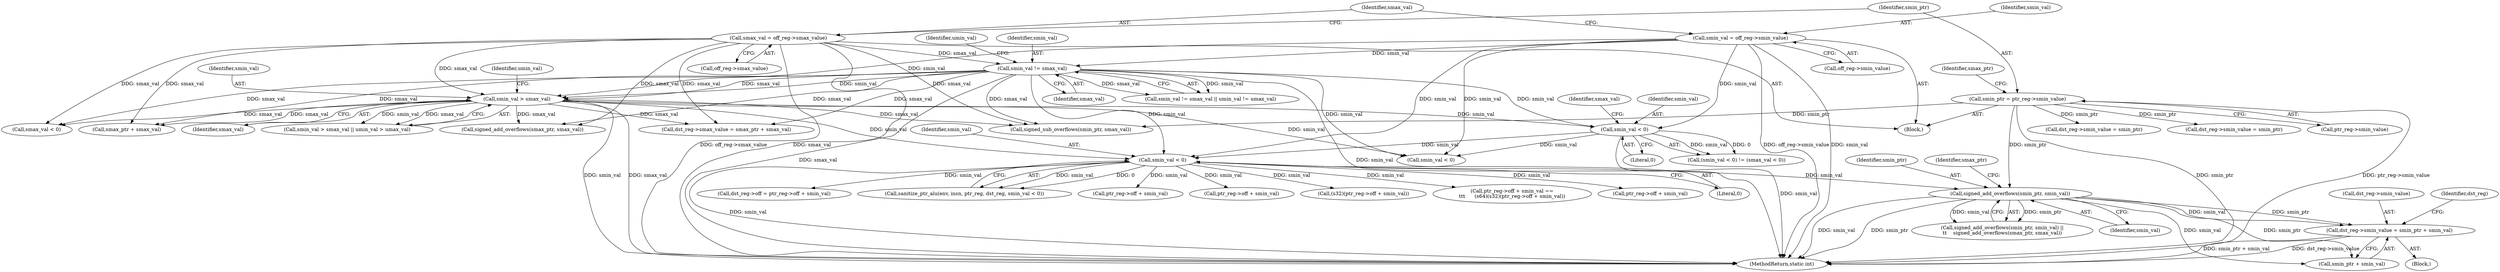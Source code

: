 digraph "0_linux_979d63d50c0c0f7bc537bf821e056cc9fe5abd38@integer" {
"1000475" [label="(Call,dst_reg->smin_value = smin_ptr + smin_val)"];
"1000456" [label="(Call,signed_add_overflows(smin_ptr, smin_val))"];
"1000168" [label="(Call,smin_ptr = ptr_reg->smin_value)"];
"1000377" [label="(Call,smin_val < 0)"];
"1000234" [label="(Call,smin_val != smax_val)"];
"1000156" [label="(Call,smin_val = off_reg->smin_value)"];
"1000162" [label="(Call,smax_val = off_reg->smax_value)"];
"1000312" [label="(Call,smin_val < 0)"];
"1000241" [label="(Call,smin_val > smax_val)"];
"1000482" [label="(Call,dst_reg->smax_value = smax_ptr + smax_val)"];
"1000236" [label="(Identifier,smax_val)"];
"1000175" [label="(Identifier,smax_ptr)"];
"1000242" [label="(Identifier,smin_val)"];
"1000691" [label="(Call,signed_sub_overflows(smin_ptr, smax_val))"];
"1000437" [label="(Call,dst_reg->off = ptr_reg->off + smin_val)"];
"1000486" [label="(Call,smax_ptr + smax_val)"];
"1000243" [label="(Identifier,smax_val)"];
"1000316" [label="(Identifier,smax_val)"];
"1000315" [label="(Call,smax_val < 0)"];
"1000475" [label="(Call,dst_reg->smin_value = smin_ptr + smin_val)"];
"1000311" [label="(Call,(smin_val < 0) != (smax_val < 0))"];
"1000314" [label="(Literal,0)"];
"1000372" [label="(Call,sanitize_ptr_alu(env, insn, ptr_reg, dst_reg, smin_val < 0))"];
"1000157" [label="(Identifier,smin_val)"];
"1000458" [label="(Identifier,smin_val)"];
"1000474" [label="(Block,)"];
"1000156" [label="(Call,smin_val = off_reg->smin_value)"];
"1000164" [label="(Call,off_reg->smax_value)"];
"1000457" [label="(Identifier,smin_ptr)"];
"1000479" [label="(Call,smin_ptr + smin_val)"];
"1000169" [label="(Identifier,smin_ptr)"];
"1000312" [label="(Call,smin_val < 0)"];
"1000460" [label="(Identifier,smax_ptr)"];
"1000404" [label="(Call,ptr_reg->off + smin_val)"];
"1000124" [label="(Block,)"];
"1000441" [label="(Call,ptr_reg->off + smin_val)"];
"1000245" [label="(Identifier,umin_val)"];
"1000410" [label="(Call,dst_reg->smin_value = smin_ptr)"];
"1000402" [label="(Call,(s32)(ptr_reg->off + smin_val))"];
"1000907" [label="(MethodReturn,static int)"];
"1000638" [label="(Call,dst_reg->smin_value = smin_ptr)"];
"1000240" [label="(Call,smin_val > smax_val || umin_val > umax_val)"];
"1000162" [label="(Call,smax_val = off_reg->smax_value)"];
"1000377" [label="(Call,smin_val < 0)"];
"1000168" [label="(Call,smin_ptr = ptr_reg->smin_value)"];
"1000163" [label="(Identifier,smax_val)"];
"1000235" [label="(Identifier,smin_val)"];
"1000476" [label="(Call,dst_reg->smin_value)"];
"1000579" [label="(Call,smin_val < 0)"];
"1000233" [label="(Call,smin_val != smax_val || umin_val != umax_val)"];
"1000241" [label="(Call,smin_val > smax_val)"];
"1000238" [label="(Identifier,umin_val)"];
"1000170" [label="(Call,ptr_reg->smin_value)"];
"1000313" [label="(Identifier,smin_val)"];
"1000455" [label="(Call,signed_add_overflows(smin_ptr, smin_val) ||\n\t\t    signed_add_overflows(smax_ptr, smax_val))"];
"1000234" [label="(Call,smin_val != smax_val)"];
"1000484" [label="(Identifier,dst_reg)"];
"1000394" [label="(Call,ptr_reg->off + smin_val ==\n\t\t\t      (s64)(s32)(ptr_reg->off + smin_val))"];
"1000395" [label="(Call,ptr_reg->off + smin_val)"];
"1000459" [label="(Call,signed_add_overflows(smax_ptr, smax_val))"];
"1000379" [label="(Literal,0)"];
"1000158" [label="(Call,off_reg->smin_value)"];
"1000378" [label="(Identifier,smin_val)"];
"1000456" [label="(Call,signed_add_overflows(smin_ptr, smin_val))"];
"1000475" -> "1000474"  [label="AST: "];
"1000475" -> "1000479"  [label="CFG: "];
"1000476" -> "1000475"  [label="AST: "];
"1000479" -> "1000475"  [label="AST: "];
"1000484" -> "1000475"  [label="CFG: "];
"1000475" -> "1000907"  [label="DDG: dst_reg->smin_value"];
"1000475" -> "1000907"  [label="DDG: smin_ptr + smin_val"];
"1000456" -> "1000475"  [label="DDG: smin_ptr"];
"1000456" -> "1000475"  [label="DDG: smin_val"];
"1000456" -> "1000455"  [label="AST: "];
"1000456" -> "1000458"  [label="CFG: "];
"1000457" -> "1000456"  [label="AST: "];
"1000458" -> "1000456"  [label="AST: "];
"1000460" -> "1000456"  [label="CFG: "];
"1000455" -> "1000456"  [label="CFG: "];
"1000456" -> "1000907"  [label="DDG: smin_ptr"];
"1000456" -> "1000907"  [label="DDG: smin_val"];
"1000456" -> "1000455"  [label="DDG: smin_ptr"];
"1000456" -> "1000455"  [label="DDG: smin_val"];
"1000168" -> "1000456"  [label="DDG: smin_ptr"];
"1000377" -> "1000456"  [label="DDG: smin_val"];
"1000456" -> "1000479"  [label="DDG: smin_ptr"];
"1000456" -> "1000479"  [label="DDG: smin_val"];
"1000168" -> "1000124"  [label="AST: "];
"1000168" -> "1000170"  [label="CFG: "];
"1000169" -> "1000168"  [label="AST: "];
"1000170" -> "1000168"  [label="AST: "];
"1000175" -> "1000168"  [label="CFG: "];
"1000168" -> "1000907"  [label="DDG: smin_ptr"];
"1000168" -> "1000907"  [label="DDG: ptr_reg->smin_value"];
"1000168" -> "1000410"  [label="DDG: smin_ptr"];
"1000168" -> "1000638"  [label="DDG: smin_ptr"];
"1000168" -> "1000691"  [label="DDG: smin_ptr"];
"1000377" -> "1000372"  [label="AST: "];
"1000377" -> "1000379"  [label="CFG: "];
"1000378" -> "1000377"  [label="AST: "];
"1000379" -> "1000377"  [label="AST: "];
"1000372" -> "1000377"  [label="CFG: "];
"1000377" -> "1000907"  [label="DDG: smin_val"];
"1000377" -> "1000372"  [label="DDG: smin_val"];
"1000377" -> "1000372"  [label="DDG: 0"];
"1000234" -> "1000377"  [label="DDG: smin_val"];
"1000156" -> "1000377"  [label="DDG: smin_val"];
"1000312" -> "1000377"  [label="DDG: smin_val"];
"1000241" -> "1000377"  [label="DDG: smin_val"];
"1000377" -> "1000394"  [label="DDG: smin_val"];
"1000377" -> "1000395"  [label="DDG: smin_val"];
"1000377" -> "1000402"  [label="DDG: smin_val"];
"1000377" -> "1000404"  [label="DDG: smin_val"];
"1000377" -> "1000437"  [label="DDG: smin_val"];
"1000377" -> "1000441"  [label="DDG: smin_val"];
"1000234" -> "1000233"  [label="AST: "];
"1000234" -> "1000236"  [label="CFG: "];
"1000235" -> "1000234"  [label="AST: "];
"1000236" -> "1000234"  [label="AST: "];
"1000238" -> "1000234"  [label="CFG: "];
"1000233" -> "1000234"  [label="CFG: "];
"1000234" -> "1000907"  [label="DDG: smax_val"];
"1000234" -> "1000907"  [label="DDG: smin_val"];
"1000234" -> "1000233"  [label="DDG: smin_val"];
"1000234" -> "1000233"  [label="DDG: smax_val"];
"1000156" -> "1000234"  [label="DDG: smin_val"];
"1000162" -> "1000234"  [label="DDG: smax_val"];
"1000234" -> "1000241"  [label="DDG: smin_val"];
"1000234" -> "1000241"  [label="DDG: smax_val"];
"1000234" -> "1000312"  [label="DDG: smin_val"];
"1000234" -> "1000315"  [label="DDG: smax_val"];
"1000234" -> "1000459"  [label="DDG: smax_val"];
"1000234" -> "1000482"  [label="DDG: smax_val"];
"1000234" -> "1000486"  [label="DDG: smax_val"];
"1000234" -> "1000579"  [label="DDG: smin_val"];
"1000234" -> "1000691"  [label="DDG: smax_val"];
"1000156" -> "1000124"  [label="AST: "];
"1000156" -> "1000158"  [label="CFG: "];
"1000157" -> "1000156"  [label="AST: "];
"1000158" -> "1000156"  [label="AST: "];
"1000163" -> "1000156"  [label="CFG: "];
"1000156" -> "1000907"  [label="DDG: smin_val"];
"1000156" -> "1000907"  [label="DDG: off_reg->smin_value"];
"1000156" -> "1000241"  [label="DDG: smin_val"];
"1000156" -> "1000312"  [label="DDG: smin_val"];
"1000156" -> "1000579"  [label="DDG: smin_val"];
"1000162" -> "1000124"  [label="AST: "];
"1000162" -> "1000164"  [label="CFG: "];
"1000163" -> "1000162"  [label="AST: "];
"1000164" -> "1000162"  [label="AST: "];
"1000169" -> "1000162"  [label="CFG: "];
"1000162" -> "1000907"  [label="DDG: off_reg->smax_value"];
"1000162" -> "1000907"  [label="DDG: smax_val"];
"1000162" -> "1000241"  [label="DDG: smax_val"];
"1000162" -> "1000315"  [label="DDG: smax_val"];
"1000162" -> "1000459"  [label="DDG: smax_val"];
"1000162" -> "1000482"  [label="DDG: smax_val"];
"1000162" -> "1000486"  [label="DDG: smax_val"];
"1000162" -> "1000691"  [label="DDG: smax_val"];
"1000312" -> "1000311"  [label="AST: "];
"1000312" -> "1000314"  [label="CFG: "];
"1000313" -> "1000312"  [label="AST: "];
"1000314" -> "1000312"  [label="AST: "];
"1000316" -> "1000312"  [label="CFG: "];
"1000312" -> "1000907"  [label="DDG: smin_val"];
"1000312" -> "1000311"  [label="DDG: smin_val"];
"1000312" -> "1000311"  [label="DDG: 0"];
"1000241" -> "1000312"  [label="DDG: smin_val"];
"1000312" -> "1000579"  [label="DDG: smin_val"];
"1000241" -> "1000240"  [label="AST: "];
"1000241" -> "1000243"  [label="CFG: "];
"1000242" -> "1000241"  [label="AST: "];
"1000243" -> "1000241"  [label="AST: "];
"1000245" -> "1000241"  [label="CFG: "];
"1000240" -> "1000241"  [label="CFG: "];
"1000241" -> "1000907"  [label="DDG: smin_val"];
"1000241" -> "1000907"  [label="DDG: smax_val"];
"1000241" -> "1000240"  [label="DDG: smin_val"];
"1000241" -> "1000240"  [label="DDG: smax_val"];
"1000241" -> "1000315"  [label="DDG: smax_val"];
"1000241" -> "1000459"  [label="DDG: smax_val"];
"1000241" -> "1000482"  [label="DDG: smax_val"];
"1000241" -> "1000486"  [label="DDG: smax_val"];
"1000241" -> "1000579"  [label="DDG: smin_val"];
"1000241" -> "1000691"  [label="DDG: smax_val"];
}
